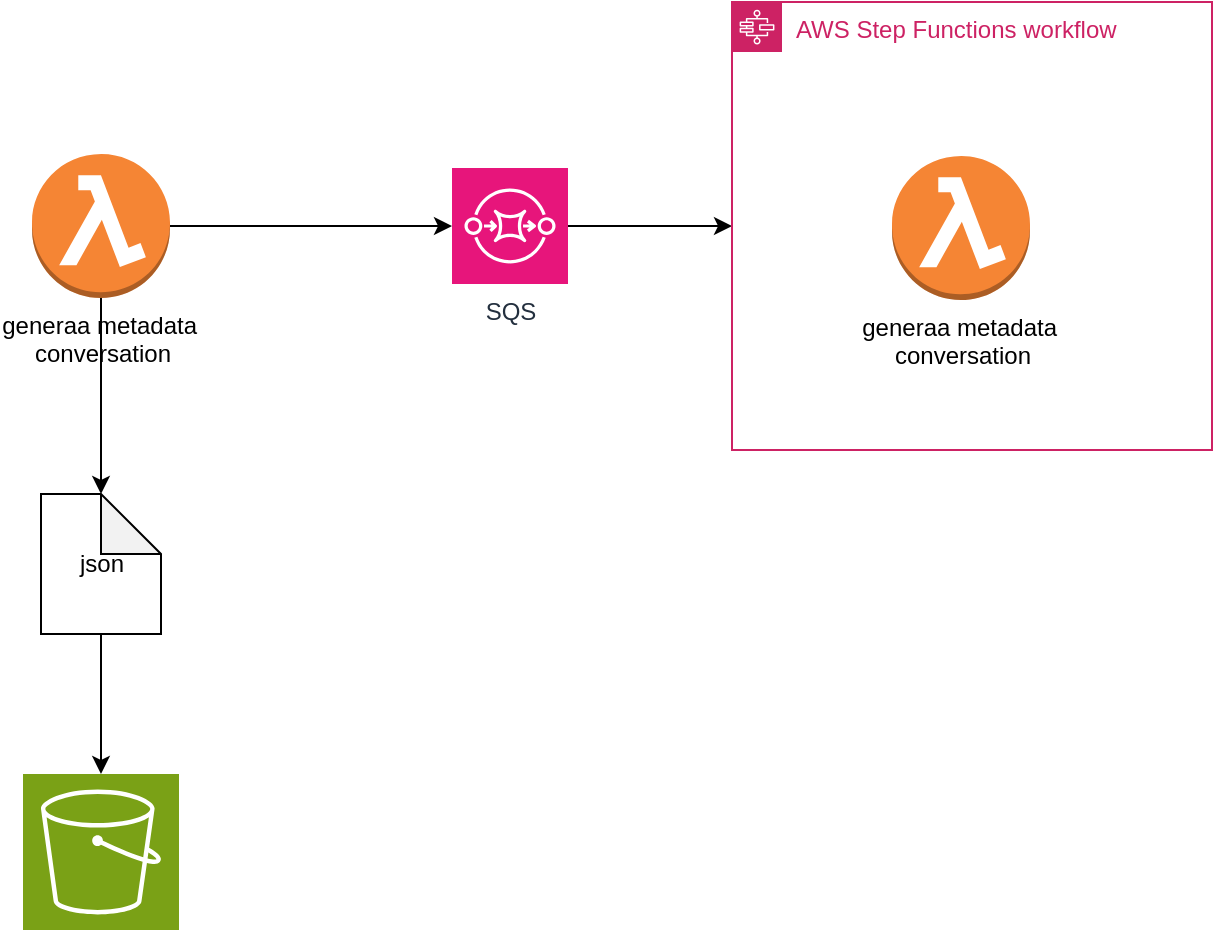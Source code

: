 <mxfile version="27.1.4">
  <diagram name="Página-1" id="7o3t-udAApV2d6d8aEwJ">
    <mxGraphModel dx="1426" dy="775" grid="1" gridSize="10" guides="1" tooltips="1" connect="1" arrows="1" fold="1" page="1" pageScale="1" pageWidth="827" pageHeight="1169" math="0" shadow="0">
      <root>
        <mxCell id="0" />
        <mxCell id="1" parent="0" />
        <mxCell id="afBQBB0PZFj05vhGKdrN-7" style="edgeStyle=orthogonalEdgeStyle;rounded=0;orthogonalLoop=1;jettySize=auto;html=1;" edge="1" parent="1" source="afBQBB0PZFj05vhGKdrN-1" target="afBQBB0PZFj05vhGKdrN-6">
          <mxGeometry relative="1" as="geometry" />
        </mxCell>
        <mxCell id="afBQBB0PZFj05vhGKdrN-1" value="generaa metadata&amp;nbsp;&lt;div&gt;conversation&lt;/div&gt;" style="outlineConnect=0;dashed=0;verticalLabelPosition=bottom;verticalAlign=top;align=center;html=1;shape=mxgraph.aws3.lambda_function;fillColor=#F58534;gradientColor=none;" vertex="1" parent="1">
          <mxGeometry x="170" y="142" width="69" height="72" as="geometry" />
        </mxCell>
        <mxCell id="afBQBB0PZFj05vhGKdrN-2" value="json" style="shape=note;whiteSpace=wrap;html=1;backgroundOutline=1;darkOpacity=0.05;" vertex="1" parent="1">
          <mxGeometry x="174.5" y="312" width="60" height="70" as="geometry" />
        </mxCell>
        <mxCell id="afBQBB0PZFj05vhGKdrN-3" style="edgeStyle=orthogonalEdgeStyle;rounded=0;orthogonalLoop=1;jettySize=auto;html=1;entryX=0;entryY=0;entryDx=30;entryDy=0;entryPerimeter=0;" edge="1" parent="1" source="afBQBB0PZFj05vhGKdrN-1" target="afBQBB0PZFj05vhGKdrN-2">
          <mxGeometry relative="1" as="geometry" />
        </mxCell>
        <mxCell id="afBQBB0PZFj05vhGKdrN-4" value="" style="sketch=0;points=[[0,0,0],[0.25,0,0],[0.5,0,0],[0.75,0,0],[1,0,0],[0,1,0],[0.25,1,0],[0.5,1,0],[0.75,1,0],[1,1,0],[0,0.25,0],[0,0.5,0],[0,0.75,0],[1,0.25,0],[1,0.5,0],[1,0.75,0]];outlineConnect=0;fontColor=#232F3E;fillColor=#7AA116;strokeColor=#ffffff;dashed=0;verticalLabelPosition=bottom;verticalAlign=top;align=center;html=1;fontSize=12;fontStyle=0;aspect=fixed;shape=mxgraph.aws4.resourceIcon;resIcon=mxgraph.aws4.s3;" vertex="1" parent="1">
          <mxGeometry x="165.5" y="452" width="78" height="78" as="geometry" />
        </mxCell>
        <mxCell id="afBQBB0PZFj05vhGKdrN-5" style="edgeStyle=orthogonalEdgeStyle;rounded=0;orthogonalLoop=1;jettySize=auto;html=1;entryX=0.5;entryY=0;entryDx=0;entryDy=0;entryPerimeter=0;" edge="1" parent="1" source="afBQBB0PZFj05vhGKdrN-2" target="afBQBB0PZFj05vhGKdrN-4">
          <mxGeometry relative="1" as="geometry" />
        </mxCell>
        <mxCell id="afBQBB0PZFj05vhGKdrN-11" style="edgeStyle=orthogonalEdgeStyle;rounded=0;orthogonalLoop=1;jettySize=auto;html=1;" edge="1" parent="1" source="afBQBB0PZFj05vhGKdrN-6" target="afBQBB0PZFj05vhGKdrN-8">
          <mxGeometry relative="1" as="geometry" />
        </mxCell>
        <mxCell id="afBQBB0PZFj05vhGKdrN-6" value="SQS" style="sketch=0;points=[[0,0,0],[0.25,0,0],[0.5,0,0],[0.75,0,0],[1,0,0],[0,1,0],[0.25,1,0],[0.5,1,0],[0.75,1,0],[1,1,0],[0,0.25,0],[0,0.5,0],[0,0.75,0],[1,0.25,0],[1,0.5,0],[1,0.75,0]];outlineConnect=0;fontColor=#232F3E;fillColor=#E7157B;strokeColor=#ffffff;dashed=0;verticalLabelPosition=bottom;verticalAlign=top;align=center;html=1;fontSize=12;fontStyle=0;aspect=fixed;shape=mxgraph.aws4.resourceIcon;resIcon=mxgraph.aws4.sqs;" vertex="1" parent="1">
          <mxGeometry x="380" y="149" width="58" height="58" as="geometry" />
        </mxCell>
        <mxCell id="afBQBB0PZFj05vhGKdrN-8" value="AWS Step Functions workflow" style="points=[[0,0],[0.25,0],[0.5,0],[0.75,0],[1,0],[1,0.25],[1,0.5],[1,0.75],[1,1],[0.75,1],[0.5,1],[0.25,1],[0,1],[0,0.75],[0,0.5],[0,0.25]];outlineConnect=0;gradientColor=none;html=1;whiteSpace=wrap;fontSize=12;fontStyle=0;container=1;pointerEvents=0;collapsible=0;recursiveResize=0;shape=mxgraph.aws4.group;grIcon=mxgraph.aws4.group_aws_step_functions_workflow;strokeColor=#CD2264;fillColor=none;verticalAlign=top;align=left;spacingLeft=30;fontColor=#CD2264;dashed=0;" vertex="1" parent="1">
          <mxGeometry x="520" y="66" width="240" height="224" as="geometry" />
        </mxCell>
        <mxCell id="afBQBB0PZFj05vhGKdrN-10" value="generaa metadata&amp;nbsp;&lt;div&gt;conversation&lt;/div&gt;" style="outlineConnect=0;dashed=0;verticalLabelPosition=bottom;verticalAlign=top;align=center;html=1;shape=mxgraph.aws3.lambda_function;fillColor=#F58534;gradientColor=none;" vertex="1" parent="afBQBB0PZFj05vhGKdrN-8">
          <mxGeometry x="80" y="77" width="69" height="72" as="geometry" />
        </mxCell>
        <mxCell id="afBQBB0PZFj05vhGKdrN-12" style="edgeStyle=orthogonalEdgeStyle;rounded=0;orthogonalLoop=1;jettySize=auto;html=1;exitX=0.5;exitY=1;exitDx=0;exitDy=0;" edge="1" parent="1" source="afBQBB0PZFj05vhGKdrN-8" target="afBQBB0PZFj05vhGKdrN-8">
          <mxGeometry relative="1" as="geometry" />
        </mxCell>
      </root>
    </mxGraphModel>
  </diagram>
</mxfile>
